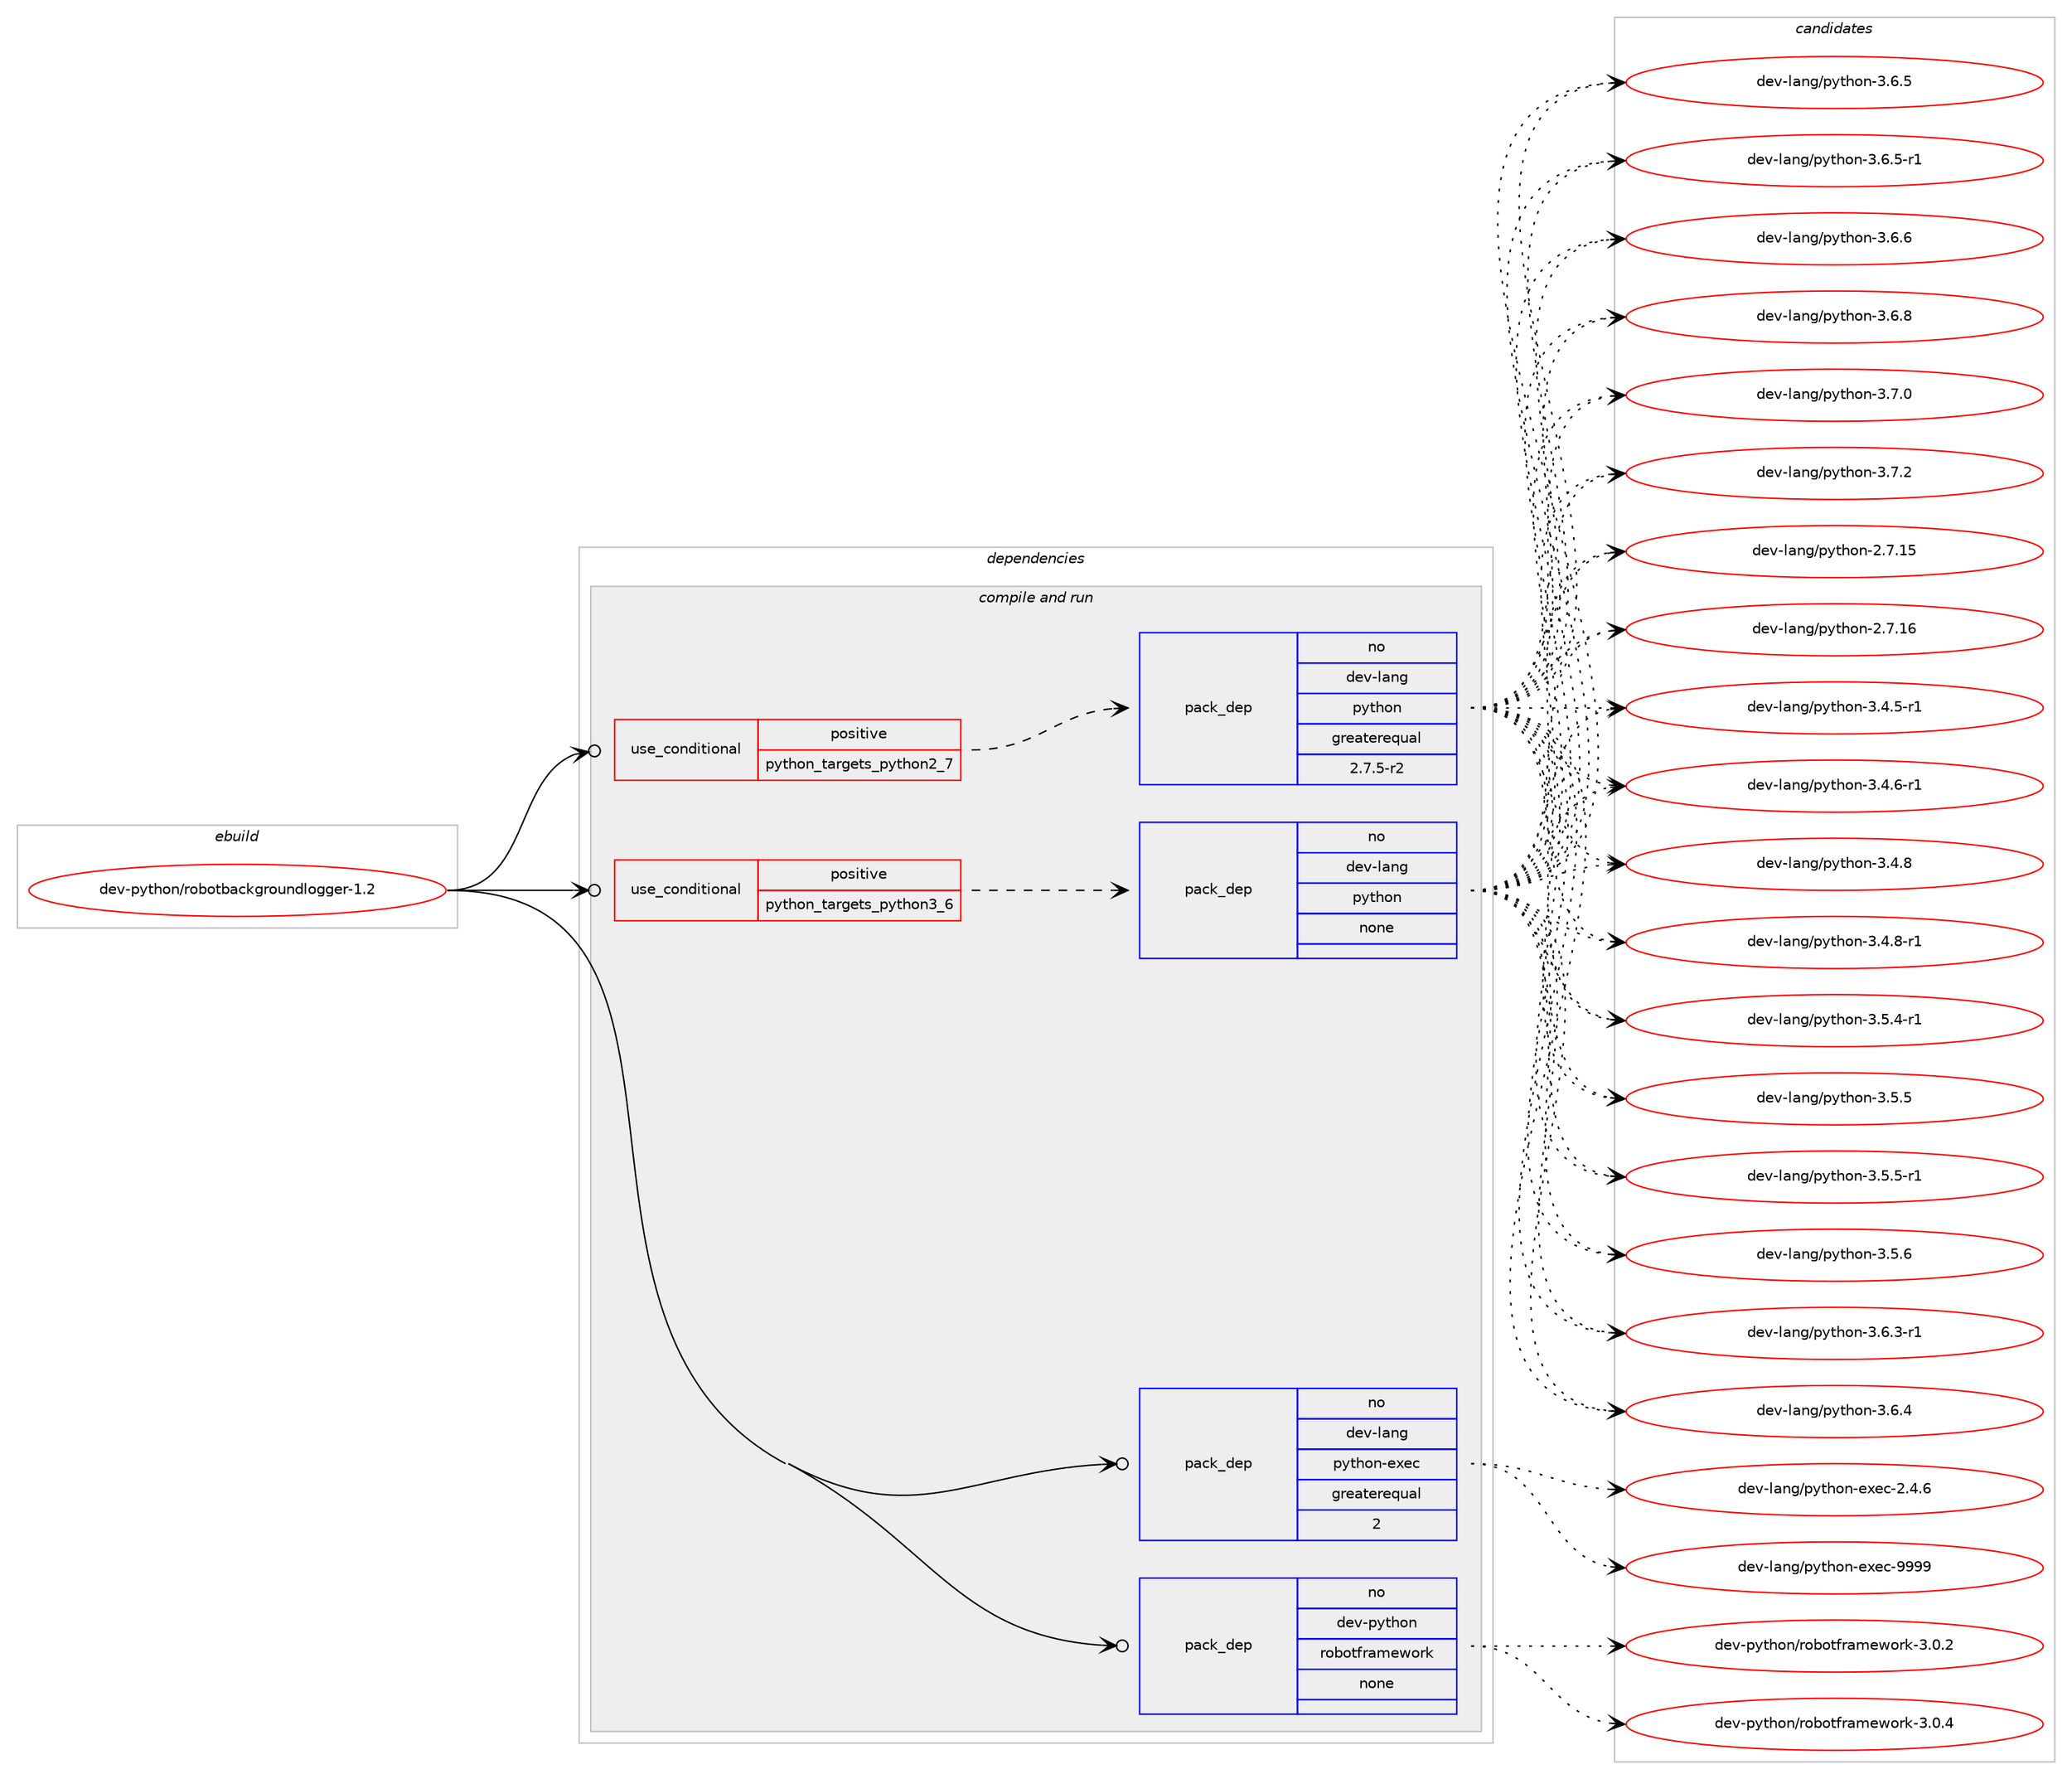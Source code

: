 digraph prolog {

# *************
# Graph options
# *************

newrank=true;
concentrate=true;
compound=true;
graph [rankdir=LR,fontname=Helvetica,fontsize=10,ranksep=1.5];#, ranksep=2.5, nodesep=0.2];
edge  [arrowhead=vee];
node  [fontname=Helvetica,fontsize=10];

# **********
# The ebuild
# **********

subgraph cluster_leftcol {
color=gray;
rank=same;
label=<<i>ebuild</i>>;
id [label="dev-python/robotbackgroundlogger-1.2", color=red, width=4, href="../dev-python/robotbackgroundlogger-1.2.svg"];
}

# ****************
# The dependencies
# ****************

subgraph cluster_midcol {
color=gray;
label=<<i>dependencies</i>>;
subgraph cluster_compile {
fillcolor="#eeeeee";
style=filled;
label=<<i>compile</i>>;
}
subgraph cluster_compileandrun {
fillcolor="#eeeeee";
style=filled;
label=<<i>compile and run</i>>;
subgraph cond383975 {
dependency1439441 [label=<<TABLE BORDER="0" CELLBORDER="1" CELLSPACING="0" CELLPADDING="4"><TR><TD ROWSPAN="3" CELLPADDING="10">use_conditional</TD></TR><TR><TD>positive</TD></TR><TR><TD>python_targets_python2_7</TD></TR></TABLE>>, shape=none, color=red];
subgraph pack1032104 {
dependency1439442 [label=<<TABLE BORDER="0" CELLBORDER="1" CELLSPACING="0" CELLPADDING="4" WIDTH="220"><TR><TD ROWSPAN="6" CELLPADDING="30">pack_dep</TD></TR><TR><TD WIDTH="110">no</TD></TR><TR><TD>dev-lang</TD></TR><TR><TD>python</TD></TR><TR><TD>greaterequal</TD></TR><TR><TD>2.7.5-r2</TD></TR></TABLE>>, shape=none, color=blue];
}
dependency1439441:e -> dependency1439442:w [weight=20,style="dashed",arrowhead="vee"];
}
id:e -> dependency1439441:w [weight=20,style="solid",arrowhead="odotvee"];
subgraph cond383976 {
dependency1439443 [label=<<TABLE BORDER="0" CELLBORDER="1" CELLSPACING="0" CELLPADDING="4"><TR><TD ROWSPAN="3" CELLPADDING="10">use_conditional</TD></TR><TR><TD>positive</TD></TR><TR><TD>python_targets_python3_6</TD></TR></TABLE>>, shape=none, color=red];
subgraph pack1032105 {
dependency1439444 [label=<<TABLE BORDER="0" CELLBORDER="1" CELLSPACING="0" CELLPADDING="4" WIDTH="220"><TR><TD ROWSPAN="6" CELLPADDING="30">pack_dep</TD></TR><TR><TD WIDTH="110">no</TD></TR><TR><TD>dev-lang</TD></TR><TR><TD>python</TD></TR><TR><TD>none</TD></TR><TR><TD></TD></TR></TABLE>>, shape=none, color=blue];
}
dependency1439443:e -> dependency1439444:w [weight=20,style="dashed",arrowhead="vee"];
}
id:e -> dependency1439443:w [weight=20,style="solid",arrowhead="odotvee"];
subgraph pack1032106 {
dependency1439445 [label=<<TABLE BORDER="0" CELLBORDER="1" CELLSPACING="0" CELLPADDING="4" WIDTH="220"><TR><TD ROWSPAN="6" CELLPADDING="30">pack_dep</TD></TR><TR><TD WIDTH="110">no</TD></TR><TR><TD>dev-lang</TD></TR><TR><TD>python-exec</TD></TR><TR><TD>greaterequal</TD></TR><TR><TD>2</TD></TR></TABLE>>, shape=none, color=blue];
}
id:e -> dependency1439445:w [weight=20,style="solid",arrowhead="odotvee"];
subgraph pack1032107 {
dependency1439446 [label=<<TABLE BORDER="0" CELLBORDER="1" CELLSPACING="0" CELLPADDING="4" WIDTH="220"><TR><TD ROWSPAN="6" CELLPADDING="30">pack_dep</TD></TR><TR><TD WIDTH="110">no</TD></TR><TR><TD>dev-python</TD></TR><TR><TD>robotframework</TD></TR><TR><TD>none</TD></TR><TR><TD></TD></TR></TABLE>>, shape=none, color=blue];
}
id:e -> dependency1439446:w [weight=20,style="solid",arrowhead="odotvee"];
}
subgraph cluster_run {
fillcolor="#eeeeee";
style=filled;
label=<<i>run</i>>;
}
}

# **************
# The candidates
# **************

subgraph cluster_choices {
rank=same;
color=gray;
label=<<i>candidates</i>>;

subgraph choice1032104 {
color=black;
nodesep=1;
choice10010111845108971101034711212111610411111045504655464953 [label="dev-lang/python-2.7.15", color=red, width=4,href="../dev-lang/python-2.7.15.svg"];
choice10010111845108971101034711212111610411111045504655464954 [label="dev-lang/python-2.7.16", color=red, width=4,href="../dev-lang/python-2.7.16.svg"];
choice1001011184510897110103471121211161041111104551465246534511449 [label="dev-lang/python-3.4.5-r1", color=red, width=4,href="../dev-lang/python-3.4.5-r1.svg"];
choice1001011184510897110103471121211161041111104551465246544511449 [label="dev-lang/python-3.4.6-r1", color=red, width=4,href="../dev-lang/python-3.4.6-r1.svg"];
choice100101118451089711010347112121116104111110455146524656 [label="dev-lang/python-3.4.8", color=red, width=4,href="../dev-lang/python-3.4.8.svg"];
choice1001011184510897110103471121211161041111104551465246564511449 [label="dev-lang/python-3.4.8-r1", color=red, width=4,href="../dev-lang/python-3.4.8-r1.svg"];
choice1001011184510897110103471121211161041111104551465346524511449 [label="dev-lang/python-3.5.4-r1", color=red, width=4,href="../dev-lang/python-3.5.4-r1.svg"];
choice100101118451089711010347112121116104111110455146534653 [label="dev-lang/python-3.5.5", color=red, width=4,href="../dev-lang/python-3.5.5.svg"];
choice1001011184510897110103471121211161041111104551465346534511449 [label="dev-lang/python-3.5.5-r1", color=red, width=4,href="../dev-lang/python-3.5.5-r1.svg"];
choice100101118451089711010347112121116104111110455146534654 [label="dev-lang/python-3.5.6", color=red, width=4,href="../dev-lang/python-3.5.6.svg"];
choice1001011184510897110103471121211161041111104551465446514511449 [label="dev-lang/python-3.6.3-r1", color=red, width=4,href="../dev-lang/python-3.6.3-r1.svg"];
choice100101118451089711010347112121116104111110455146544652 [label="dev-lang/python-3.6.4", color=red, width=4,href="../dev-lang/python-3.6.4.svg"];
choice100101118451089711010347112121116104111110455146544653 [label="dev-lang/python-3.6.5", color=red, width=4,href="../dev-lang/python-3.6.5.svg"];
choice1001011184510897110103471121211161041111104551465446534511449 [label="dev-lang/python-3.6.5-r1", color=red, width=4,href="../dev-lang/python-3.6.5-r1.svg"];
choice100101118451089711010347112121116104111110455146544654 [label="dev-lang/python-3.6.6", color=red, width=4,href="../dev-lang/python-3.6.6.svg"];
choice100101118451089711010347112121116104111110455146544656 [label="dev-lang/python-3.6.8", color=red, width=4,href="../dev-lang/python-3.6.8.svg"];
choice100101118451089711010347112121116104111110455146554648 [label="dev-lang/python-3.7.0", color=red, width=4,href="../dev-lang/python-3.7.0.svg"];
choice100101118451089711010347112121116104111110455146554650 [label="dev-lang/python-3.7.2", color=red, width=4,href="../dev-lang/python-3.7.2.svg"];
dependency1439442:e -> choice10010111845108971101034711212111610411111045504655464953:w [style=dotted,weight="100"];
dependency1439442:e -> choice10010111845108971101034711212111610411111045504655464954:w [style=dotted,weight="100"];
dependency1439442:e -> choice1001011184510897110103471121211161041111104551465246534511449:w [style=dotted,weight="100"];
dependency1439442:e -> choice1001011184510897110103471121211161041111104551465246544511449:w [style=dotted,weight="100"];
dependency1439442:e -> choice100101118451089711010347112121116104111110455146524656:w [style=dotted,weight="100"];
dependency1439442:e -> choice1001011184510897110103471121211161041111104551465246564511449:w [style=dotted,weight="100"];
dependency1439442:e -> choice1001011184510897110103471121211161041111104551465346524511449:w [style=dotted,weight="100"];
dependency1439442:e -> choice100101118451089711010347112121116104111110455146534653:w [style=dotted,weight="100"];
dependency1439442:e -> choice1001011184510897110103471121211161041111104551465346534511449:w [style=dotted,weight="100"];
dependency1439442:e -> choice100101118451089711010347112121116104111110455146534654:w [style=dotted,weight="100"];
dependency1439442:e -> choice1001011184510897110103471121211161041111104551465446514511449:w [style=dotted,weight="100"];
dependency1439442:e -> choice100101118451089711010347112121116104111110455146544652:w [style=dotted,weight="100"];
dependency1439442:e -> choice100101118451089711010347112121116104111110455146544653:w [style=dotted,weight="100"];
dependency1439442:e -> choice1001011184510897110103471121211161041111104551465446534511449:w [style=dotted,weight="100"];
dependency1439442:e -> choice100101118451089711010347112121116104111110455146544654:w [style=dotted,weight="100"];
dependency1439442:e -> choice100101118451089711010347112121116104111110455146544656:w [style=dotted,weight="100"];
dependency1439442:e -> choice100101118451089711010347112121116104111110455146554648:w [style=dotted,weight="100"];
dependency1439442:e -> choice100101118451089711010347112121116104111110455146554650:w [style=dotted,weight="100"];
}
subgraph choice1032105 {
color=black;
nodesep=1;
choice10010111845108971101034711212111610411111045504655464953 [label="dev-lang/python-2.7.15", color=red, width=4,href="../dev-lang/python-2.7.15.svg"];
choice10010111845108971101034711212111610411111045504655464954 [label="dev-lang/python-2.7.16", color=red, width=4,href="../dev-lang/python-2.7.16.svg"];
choice1001011184510897110103471121211161041111104551465246534511449 [label="dev-lang/python-3.4.5-r1", color=red, width=4,href="../dev-lang/python-3.4.5-r1.svg"];
choice1001011184510897110103471121211161041111104551465246544511449 [label="dev-lang/python-3.4.6-r1", color=red, width=4,href="../dev-lang/python-3.4.6-r1.svg"];
choice100101118451089711010347112121116104111110455146524656 [label="dev-lang/python-3.4.8", color=red, width=4,href="../dev-lang/python-3.4.8.svg"];
choice1001011184510897110103471121211161041111104551465246564511449 [label="dev-lang/python-3.4.8-r1", color=red, width=4,href="../dev-lang/python-3.4.8-r1.svg"];
choice1001011184510897110103471121211161041111104551465346524511449 [label="dev-lang/python-3.5.4-r1", color=red, width=4,href="../dev-lang/python-3.5.4-r1.svg"];
choice100101118451089711010347112121116104111110455146534653 [label="dev-lang/python-3.5.5", color=red, width=4,href="../dev-lang/python-3.5.5.svg"];
choice1001011184510897110103471121211161041111104551465346534511449 [label="dev-lang/python-3.5.5-r1", color=red, width=4,href="../dev-lang/python-3.5.5-r1.svg"];
choice100101118451089711010347112121116104111110455146534654 [label="dev-lang/python-3.5.6", color=red, width=4,href="../dev-lang/python-3.5.6.svg"];
choice1001011184510897110103471121211161041111104551465446514511449 [label="dev-lang/python-3.6.3-r1", color=red, width=4,href="../dev-lang/python-3.6.3-r1.svg"];
choice100101118451089711010347112121116104111110455146544652 [label="dev-lang/python-3.6.4", color=red, width=4,href="../dev-lang/python-3.6.4.svg"];
choice100101118451089711010347112121116104111110455146544653 [label="dev-lang/python-3.6.5", color=red, width=4,href="../dev-lang/python-3.6.5.svg"];
choice1001011184510897110103471121211161041111104551465446534511449 [label="dev-lang/python-3.6.5-r1", color=red, width=4,href="../dev-lang/python-3.6.5-r1.svg"];
choice100101118451089711010347112121116104111110455146544654 [label="dev-lang/python-3.6.6", color=red, width=4,href="../dev-lang/python-3.6.6.svg"];
choice100101118451089711010347112121116104111110455146544656 [label="dev-lang/python-3.6.8", color=red, width=4,href="../dev-lang/python-3.6.8.svg"];
choice100101118451089711010347112121116104111110455146554648 [label="dev-lang/python-3.7.0", color=red, width=4,href="../dev-lang/python-3.7.0.svg"];
choice100101118451089711010347112121116104111110455146554650 [label="dev-lang/python-3.7.2", color=red, width=4,href="../dev-lang/python-3.7.2.svg"];
dependency1439444:e -> choice10010111845108971101034711212111610411111045504655464953:w [style=dotted,weight="100"];
dependency1439444:e -> choice10010111845108971101034711212111610411111045504655464954:w [style=dotted,weight="100"];
dependency1439444:e -> choice1001011184510897110103471121211161041111104551465246534511449:w [style=dotted,weight="100"];
dependency1439444:e -> choice1001011184510897110103471121211161041111104551465246544511449:w [style=dotted,weight="100"];
dependency1439444:e -> choice100101118451089711010347112121116104111110455146524656:w [style=dotted,weight="100"];
dependency1439444:e -> choice1001011184510897110103471121211161041111104551465246564511449:w [style=dotted,weight="100"];
dependency1439444:e -> choice1001011184510897110103471121211161041111104551465346524511449:w [style=dotted,weight="100"];
dependency1439444:e -> choice100101118451089711010347112121116104111110455146534653:w [style=dotted,weight="100"];
dependency1439444:e -> choice1001011184510897110103471121211161041111104551465346534511449:w [style=dotted,weight="100"];
dependency1439444:e -> choice100101118451089711010347112121116104111110455146534654:w [style=dotted,weight="100"];
dependency1439444:e -> choice1001011184510897110103471121211161041111104551465446514511449:w [style=dotted,weight="100"];
dependency1439444:e -> choice100101118451089711010347112121116104111110455146544652:w [style=dotted,weight="100"];
dependency1439444:e -> choice100101118451089711010347112121116104111110455146544653:w [style=dotted,weight="100"];
dependency1439444:e -> choice1001011184510897110103471121211161041111104551465446534511449:w [style=dotted,weight="100"];
dependency1439444:e -> choice100101118451089711010347112121116104111110455146544654:w [style=dotted,weight="100"];
dependency1439444:e -> choice100101118451089711010347112121116104111110455146544656:w [style=dotted,weight="100"];
dependency1439444:e -> choice100101118451089711010347112121116104111110455146554648:w [style=dotted,weight="100"];
dependency1439444:e -> choice100101118451089711010347112121116104111110455146554650:w [style=dotted,weight="100"];
}
subgraph choice1032106 {
color=black;
nodesep=1;
choice1001011184510897110103471121211161041111104510112010199455046524654 [label="dev-lang/python-exec-2.4.6", color=red, width=4,href="../dev-lang/python-exec-2.4.6.svg"];
choice10010111845108971101034711212111610411111045101120101994557575757 [label="dev-lang/python-exec-9999", color=red, width=4,href="../dev-lang/python-exec-9999.svg"];
dependency1439445:e -> choice1001011184510897110103471121211161041111104510112010199455046524654:w [style=dotted,weight="100"];
dependency1439445:e -> choice10010111845108971101034711212111610411111045101120101994557575757:w [style=dotted,weight="100"];
}
subgraph choice1032107 {
color=black;
nodesep=1;
choice10010111845112121116104111110471141119811111610211497109101119111114107455146484650 [label="dev-python/robotframework-3.0.2", color=red, width=4,href="../dev-python/robotframework-3.0.2.svg"];
choice10010111845112121116104111110471141119811111610211497109101119111114107455146484652 [label="dev-python/robotframework-3.0.4", color=red, width=4,href="../dev-python/robotframework-3.0.4.svg"];
dependency1439446:e -> choice10010111845112121116104111110471141119811111610211497109101119111114107455146484650:w [style=dotted,weight="100"];
dependency1439446:e -> choice10010111845112121116104111110471141119811111610211497109101119111114107455146484652:w [style=dotted,weight="100"];
}
}

}
